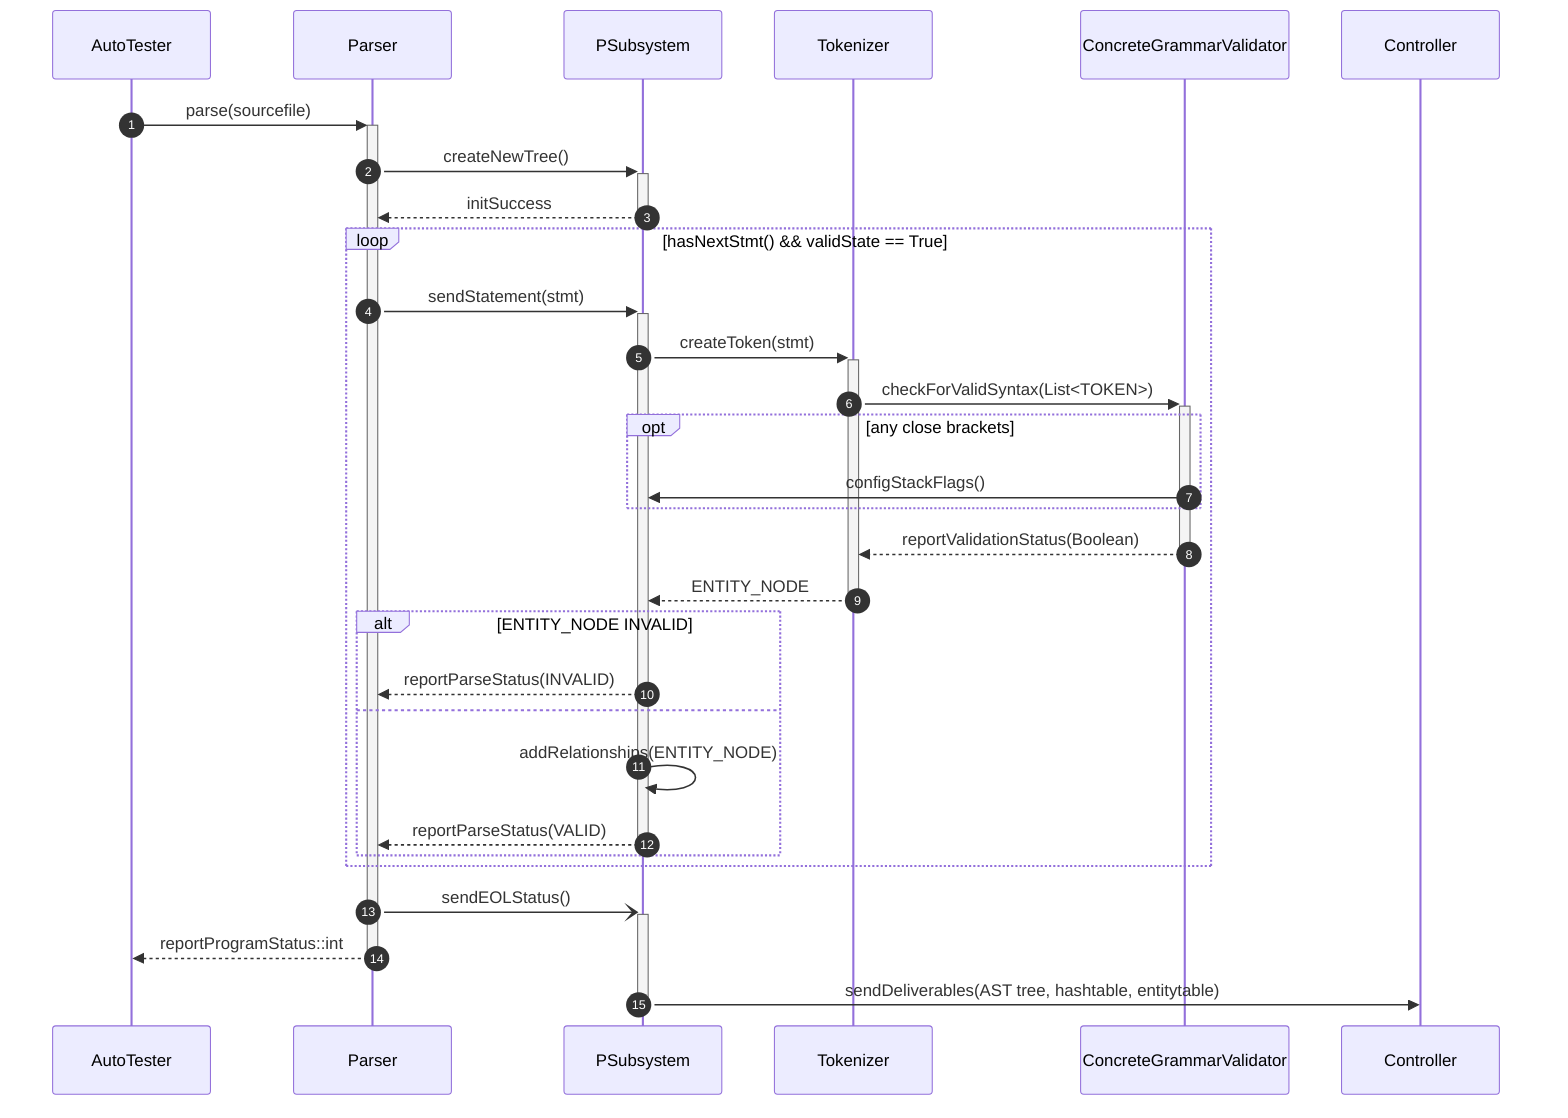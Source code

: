 sequenceDiagram
    autonumber
    participant AT as AutoTester
    participant P as Parser
    %% subsystem creates nodes and storing AST while the lines are being read 
    %% Psystem contains statement stacks.. 
    participant sub as PSubsystem
    participant Tokenizer
    participant CGV as ConcreteGrammarValidator
    participant C as Controller

    %% parser ===> parses the entire program ==> controller 
    %% parser ===> parses the entire program ==> controller 
    
    %% Assumption: This sd only focus on parsing %
    AT ->>+ P: parse(sourcefile)

        %% Assumption: P will check correctness while building tree %

        P ->>+ sub: createNewTree()
        sub -->>- P: initSuccess
         
        %% statement here refers to the source code in between two semicolons
        %% If validState == false in reportParseStatus(Failure), the loop terminates
        loop hasNextStmt() && validState == True

        P ->>+ sub: sendStatement(stmt)
        sub ->>+ Tokenizer: createToken(stmt)

        Tokenizer ->>+ CGV: checkForValidSyntax(List<TOKEN>) 
        
        opt any close brackets
        CGV ->>sub: configStackFlags()
        end

        CGV -->>- Tokenizer: reportValidationStatus(Boolean)
        
        %% Entity node refers to WHILE/IF/ASSIGN
        %% nb: might need to add in a separate node creator here because there will be multiple types of ENTITY_NODE and having an interface here would be better
        %% a token looks like: (<symbol>, <tokenTag>) brace_open brace_close
        Tokenizer -->>- sub: ENTITY_NODE      
        
            alt ENTITY_NODE INVALID
                sub -->> P: reportParseStatus(INVALID)
            else
                %% entity is an Abstract/Parent class here, 
                %% addRelationships modifies the existing DataStructures we have 
                %% TODO: discuss the logic behind this 
                sub ->> sub: addRelationships(ENTITY_NODE) 
                sub -->>- P: reportParseStatus(VALID)
            end
        end 

        P -)+ sub: sendEOLStatus()
        P -->>- AT: reportProgramStatus::int
        
        sub ->>- C: sendDeliverables(AST tree, hashtable, entitytable)

        %% Transitive => Parents*, Children* Follows*, FollowedBy* Use, UsedBy, Modifies, ModifiesBy

        %% By right, AST should not be used for resolving queries (anything, we try to add aux Data Structures)

        %% This program ends when preprocessing is finish %%